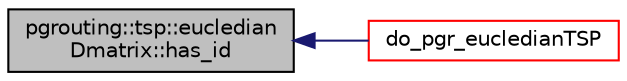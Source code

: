 digraph "pgrouting::tsp::eucledianDmatrix::has_id"
{
  edge [fontname="Helvetica",fontsize="10",labelfontname="Helvetica",labelfontsize="10"];
  node [fontname="Helvetica",fontsize="10",shape=record];
  rankdir="LR";
  Node1 [label="pgrouting::tsp::eucledian\lDmatrix::has_id",height=0.2,width=0.4,color="black", fillcolor="grey75", style="filled" fontcolor="black"];
  Node1 -> Node2 [dir="back",color="midnightblue",fontsize="10",style="solid",fontname="Helvetica"];
  Node2 [label="do_pgr_eucledianTSP",height=0.2,width=0.4,color="red", fillcolor="white", style="filled",URL="$eucledianTSP__driver_8h.html#a5846c5612bc664148f24a97aad92a68e"];
}
